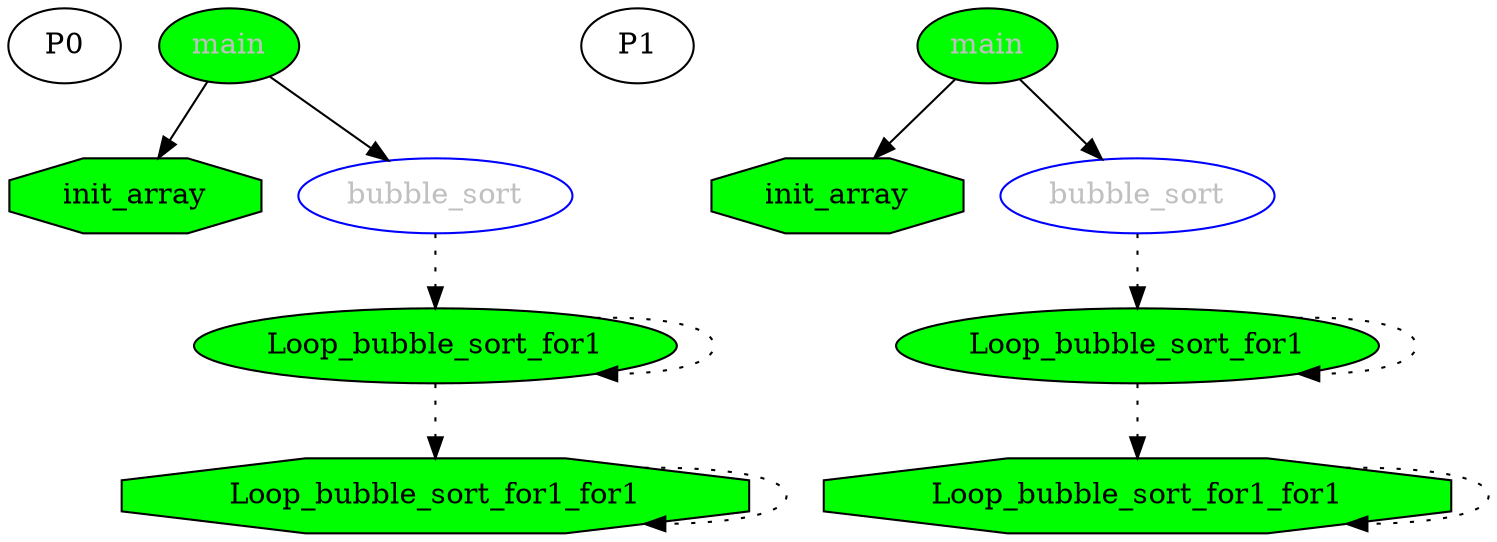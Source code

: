 digraph G{
subgraph G0{ 
side0[label = P0]
node[color = black];
Loop_bubble_sort_for1_for10[label = "Loop_bubble_sort_for1_for1",fontcolor = "black"];
Loop_bubble_sort_for10[label = "Loop_bubble_sort_for1",fontcolor = "black"];
init_array0[label = "init_array",fontcolor = "black"];
main0[label = "main",fontcolor = "grey"];
bubble_sort0[label = "bubble_sort",fontcolor = "grey"];
Loop_bubble_sort_for1_for10[shape = "octagon",  style = "filled", fillcolor = "green"]
Loop_bubble_sort_for10[shape = "ellipse",  style = "filled", fillcolor = "green"]
init_array0[shape = "octagon",  style = "filled", fillcolor = "green"]
main0[shape = "ellipse",  style = "filled", fillcolor = "green"]
bubble_sort0[shape = "ellipse", color = "blue", style = "filled", fillcolor = "white"]
Loop_bubble_sort_for10->Loop_bubble_sort_for1_for10[style = dotted]
Loop_bubble_sort_for1_for10->Loop_bubble_sort_for1_for10[style = dotted]
bubble_sort0->Loop_bubble_sort_for10[style = dotted]
Loop_bubble_sort_for10->Loop_bubble_sort_for10[style = dotted]
main0->init_array0
main0->bubble_sort0
}
subgraph G1{ 
side1[label = P1]
node[color = black];
Loop_bubble_sort_for1_for11[label = "Loop_bubble_sort_for1_for1",fontcolor = "black"];
Loop_bubble_sort_for11[label = "Loop_bubble_sort_for1",fontcolor = "black"];
init_array1[label = "init_array",fontcolor = "black"];
main1[label = "main",fontcolor = "grey"];
bubble_sort1[label = "bubble_sort",fontcolor = "grey"];
Loop_bubble_sort_for1_for11[shape = "octagon",  style = "filled", fillcolor = "green"]
Loop_bubble_sort_for11[shape = "ellipse",  style = "filled", fillcolor = "green"]
init_array1[shape = "octagon",  style = "filled", fillcolor = "green"]
main1[shape = "ellipse",  style = "filled", fillcolor = "green"]
bubble_sort1[shape = "ellipse", color = "blue", style = "filled", fillcolor = "white"]
Loop_bubble_sort_for11->Loop_bubble_sort_for1_for11[style = dotted]
Loop_bubble_sort_for1_for11->Loop_bubble_sort_for1_for11[style = dotted]
bubble_sort1->Loop_bubble_sort_for11[style = dotted]
Loop_bubble_sort_for11->Loop_bubble_sort_for11[style = dotted]
main1->init_array1
main1->bubble_sort1
}
}
